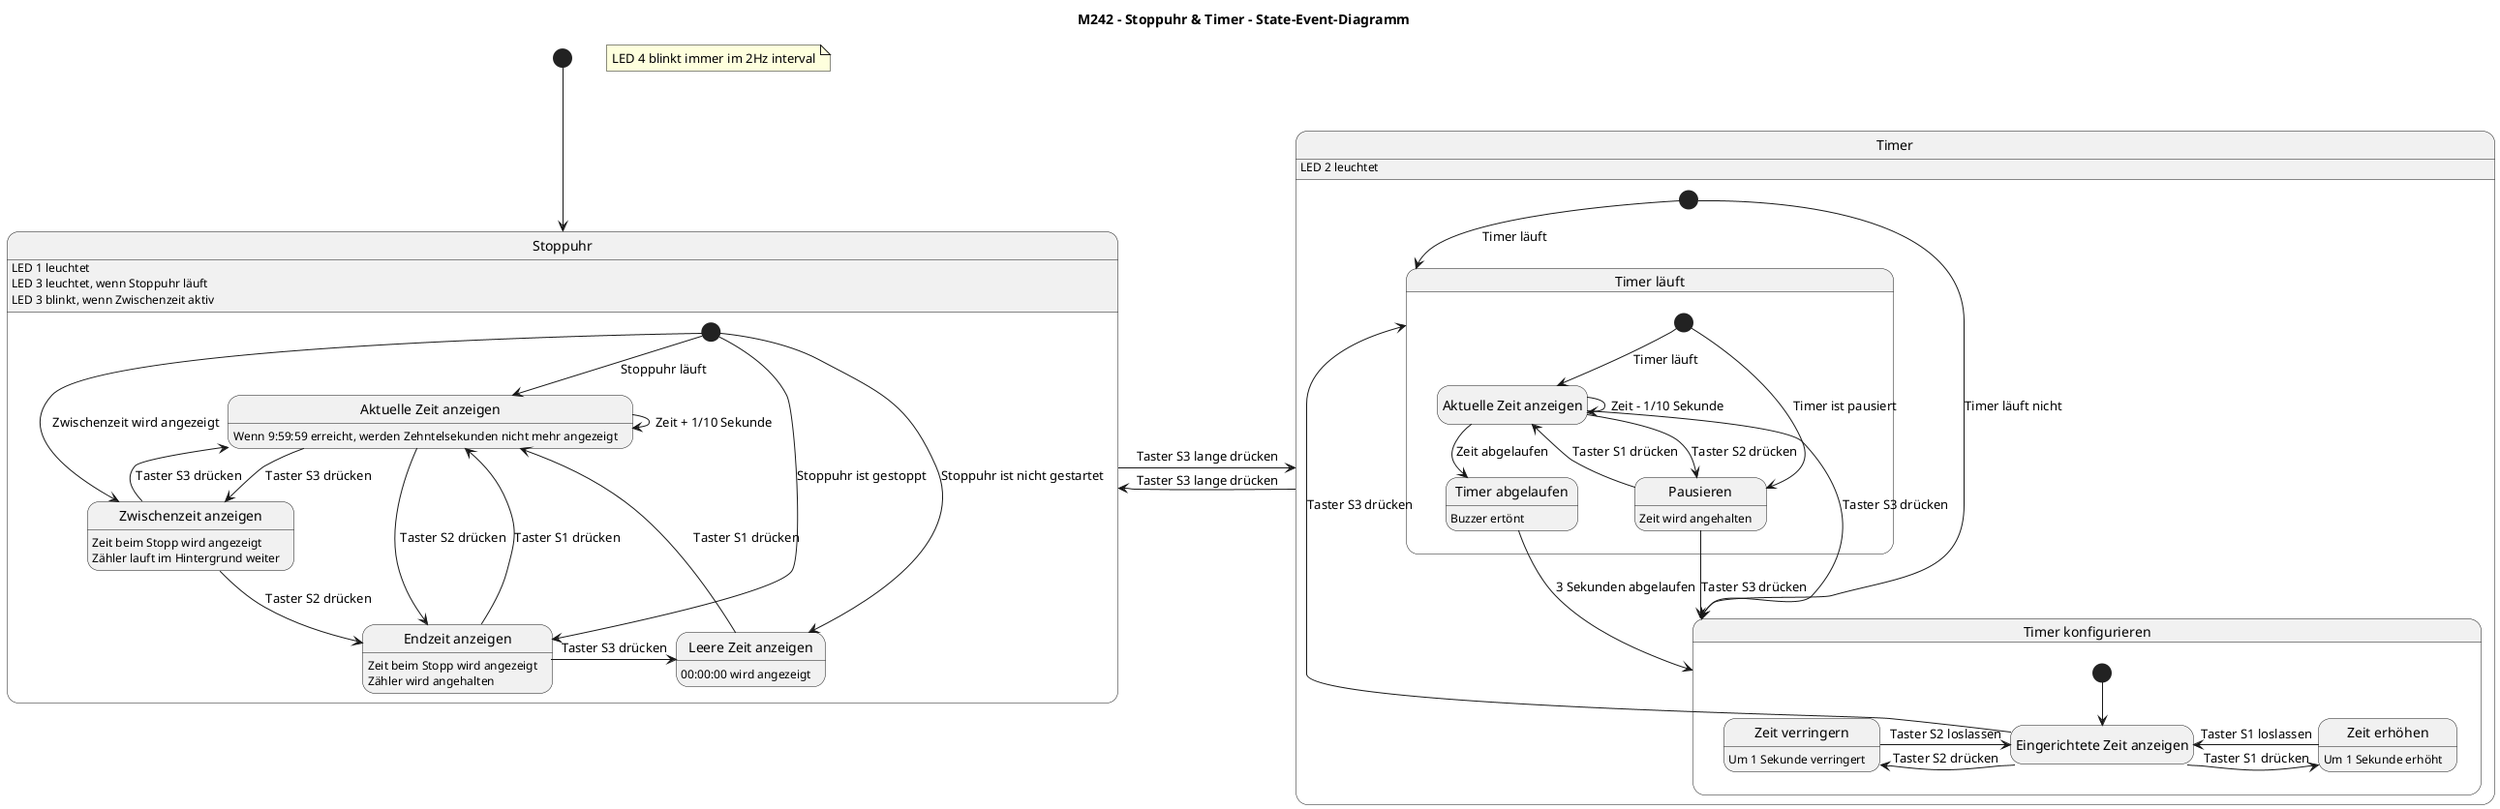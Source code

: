 @startuml "M242 - Stoppuhr & Timer - State-Event-Diagramm"
title M242 - Stoppuhr & Timer - State-Event-Diagramm
hide empty description

' LED & Buzzer über Kommentare darstellen
' Stimmt Buzzer pausieren

[*] --> Stoppuhr

note "LED 4 blinkt immer im 2Hz interval" AS N1

state Stoppuhr {
    ' Eigenschaften
    Stoppuhr : LED 1 leuchtet
    Stoppuhr : LED 3 leuchtet, wenn Stoppuhr läuft
    Stoppuhr : LED 3 blinkt, wenn Zwischenzeit aktiv

    ' Events
    [*] --> SAktuelleZeitAnzeigen : Stoppuhr läuft
    [*] --> LeereZeitAnzeigen : Stoppuhr ist nicht gestartet
    [*] --> ZwischenZeitAnzeigen : Zwischenzeit wird angezeigt
    [*] --> EndzeitAnzeigen : Stoppuhr ist gestoppt

    ' States
    state LeereZeitAnzeigen as "Leere Zeit anzeigen"
    LeereZeitAnzeigen : 00:00:00 wird angezeigt
    
    state SAktuelleZeitAnzeigen as "Aktuelle Zeit anzeigen"
    SAktuelleZeitAnzeigen : Wenn 9:59:59 erreicht, werden Zehntelsekunden nicht mehr angezeigt

    state ZwischenZeitAnzeigen as "Zwischenzeit anzeigen"
    ZwischenZeitAnzeigen : Zeit beim Stopp wird angezeigt
    ZwischenZeitAnzeigen : Zähler lauft im Hintergrund weiter
    
    state EndzeitAnzeigen as "Endzeit anzeigen"
    EndzeitAnzeigen : Zeit beim Stopp wird angezeigt
    EndzeitAnzeigen : Zähler wird angehalten

    ' Events
    SAktuelleZeitAnzeigen -> SAktuelleZeitAnzeigen : Zeit + 1/10 Sekunde
        
    LeereZeitAnzeigen -> SAktuelleZeitAnzeigen : Taster S1 drücken

    SAktuelleZeitAnzeigen --> ZwischenZeitAnzeigen : Taster S3 drücken
    ZwischenZeitAnzeigen -> SAktuelleZeitAnzeigen : Taster S3 drücken
    ZwischenZeitAnzeigen --> EndzeitAnzeigen : Taster S2 drücken

    SAktuelleZeitAnzeigen -> EndzeitAnzeigen : Taster S2 drücken
    EndzeitAnzeigen -> SAktuelleZeitAnzeigen : Taster S1 drücken
    EndzeitAnzeigen -> LeereZeitAnzeigen : Taster S3 drücken
}

state Timer {
    ' Eigenschaften
    Timer : LED 2 leuchtet

    ' Events
    [*] --> ConfigTimer : Timer läuft nicht
    [*] --> RunningTimer : Timer läuft

    state ConfigTimer as "Timer konfigurieren" {
        ' States
        state EingerichteteZeitAnzeigen as "Eingerichtete Zeit anzeigen"
        state ZeitErhöhen as "Zeit erhöhen"
        ZeitErhöhen : Um 1 Sekunde erhöht
        state ZeitVerringern as "Zeit verringern"
        ZeitVerringern : Um 1 Sekunde verringert

        ' Events
        [*] --> EingerichteteZeitAnzeigen
       
        EingerichteteZeitAnzeigen -> ZeitErhöhen : Taster S1 drücken
        ZeitErhöhen -> EingerichteteZeitAnzeigen : Taster S1 loslassen
        
        EingerichteteZeitAnzeigen -left-> ZeitVerringern : Taster S2 drücken
        ZeitVerringern -> EingerichteteZeitAnzeigen : Taster S2 loslassen

        EingerichteteZeitAnzeigen -> RunningTimer : Taster S3 drücken
    }

    state RunningTimer as "Timer läuft" {
        ' States
        state TAktuelleZeitAnzeigen as "Aktuelle Zeit anzeigen"
        state Pausieren as "Pausieren"
        Pausieren : Zeit wird angehalten
        state TimerAbgelaufen as "Timer abgelaufen"
        TimerAbgelaufen : Buzzer ertönt

        ' Events
        [*] --> TAktuelleZeitAnzeigen : Timer läuft
        [*] --> Pausieren : Timer ist pausiert

        TAktuelleZeitAnzeigen -> TAktuelleZeitAnzeigen : Zeit - 1/10 Sekunde

        TAktuelleZeitAnzeigen --> Pausieren : Taster S2 drücken 
        Pausieren -> TAktuelleZeitAnzeigen : Taster S1 drücken
        Pausieren --> ConfigTimer : Taster S3 drücken

        TAktuelleZeitAnzeigen --> TimerAbgelaufen : Zeit abgelaufen
        TimerAbgelaufen ---> ConfigTimer : 3 Sekunden abgelaufen

        TAktuelleZeitAnzeigen -> ConfigTimer : Taster S3 drücken
    }
}

Stoppuhr -right-> Timer : Taster S3 lange drücken
Timer -left-> Stoppuhr : Taster S3 lange drücken

@enduml